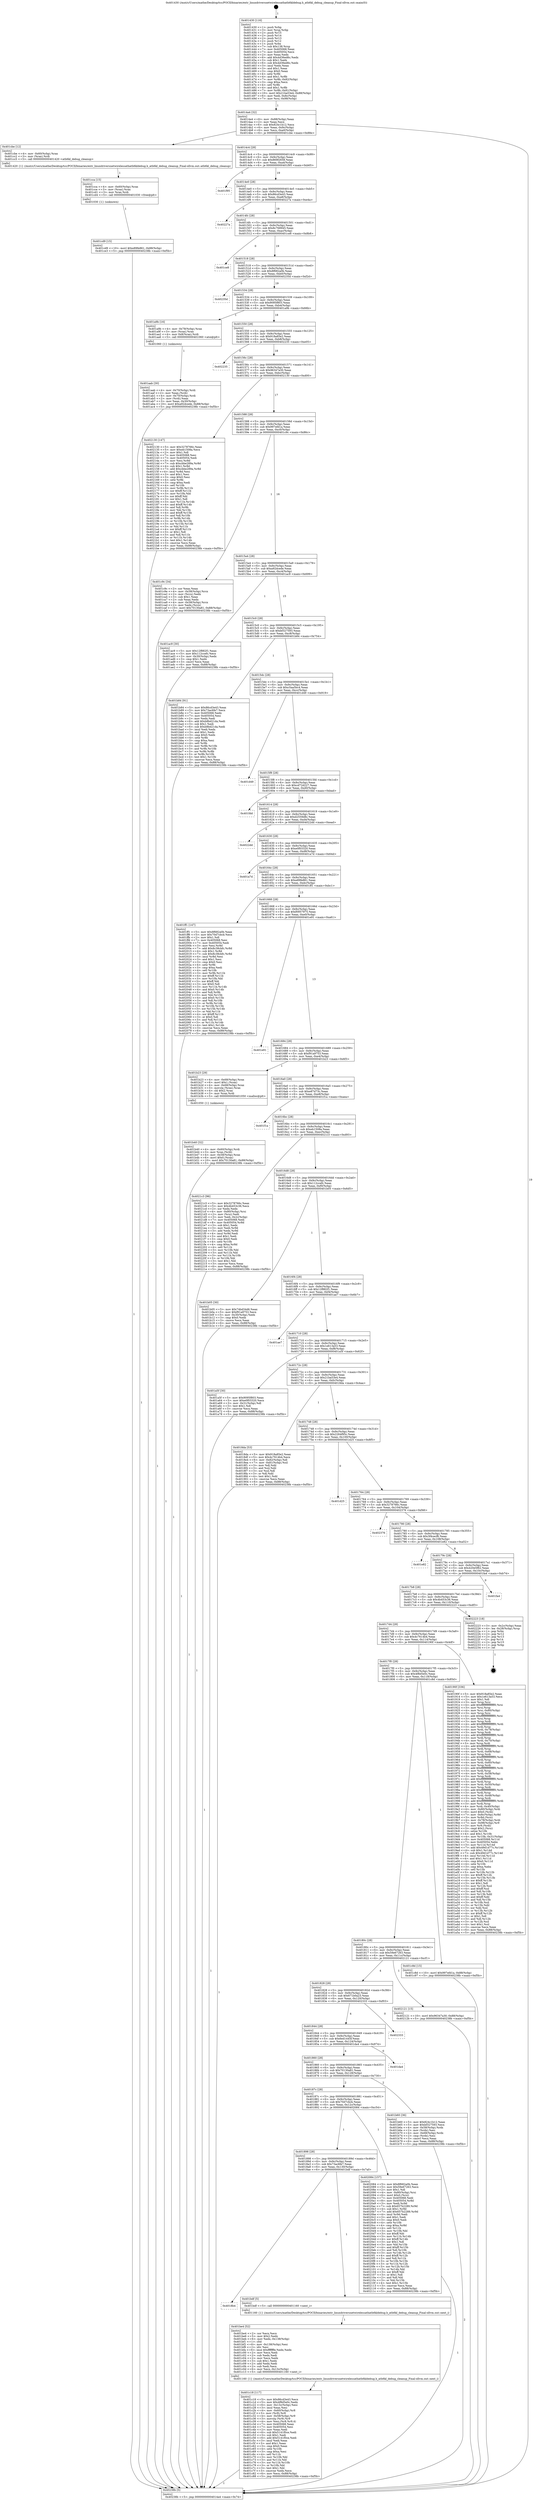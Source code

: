 digraph "0x401430" {
  label = "0x401430 (/mnt/c/Users/mathe/Desktop/tcc/POCII/binaries/extr_linuxdriversnetwirelessathath6kldebug.h_ath6kl_debug_cleanup_Final-ollvm.out::main(0))"
  labelloc = "t"
  node[shape=record]

  Entry [label="",width=0.3,height=0.3,shape=circle,fillcolor=black,style=filled]
  "0x4014a4" [label="{
     0x4014a4 [32]\l
     | [instrs]\l
     &nbsp;&nbsp;0x4014a4 \<+6\>: mov -0x88(%rbp),%eax\l
     &nbsp;&nbsp;0x4014aa \<+2\>: mov %eax,%ecx\l
     &nbsp;&nbsp;0x4014ac \<+6\>: sub $0x824c1b12,%ecx\l
     &nbsp;&nbsp;0x4014b2 \<+6\>: mov %eax,-0x9c(%rbp)\l
     &nbsp;&nbsp;0x4014b8 \<+6\>: mov %ecx,-0xa0(%rbp)\l
     &nbsp;&nbsp;0x4014be \<+6\>: je 0000000000401cbe \<main+0x88e\>\l
  }"]
  "0x401cbe" [label="{
     0x401cbe [12]\l
     | [instrs]\l
     &nbsp;&nbsp;0x401cbe \<+4\>: mov -0x60(%rbp),%rax\l
     &nbsp;&nbsp;0x401cc2 \<+3\>: mov (%rax),%rdi\l
     &nbsp;&nbsp;0x401cc5 \<+5\>: call 0000000000401420 \<ath6kl_debug_cleanup\>\l
     | [calls]\l
     &nbsp;&nbsp;0x401420 \{1\} (/mnt/c/Users/mathe/Desktop/tcc/POCII/binaries/extr_linuxdriversnetwirelessathath6kldebug.h_ath6kl_debug_cleanup_Final-ollvm.out::ath6kl_debug_cleanup)\l
  }"]
  "0x4014c4" [label="{
     0x4014c4 [28]\l
     | [instrs]\l
     &nbsp;&nbsp;0x4014c4 \<+5\>: jmp 00000000004014c9 \<main+0x99\>\l
     &nbsp;&nbsp;0x4014c9 \<+6\>: mov -0x9c(%rbp),%eax\l
     &nbsp;&nbsp;0x4014cf \<+5\>: sub $0x869f2658,%eax\l
     &nbsp;&nbsp;0x4014d4 \<+6\>: mov %eax,-0xa4(%rbp)\l
     &nbsp;&nbsp;0x4014da \<+6\>: je 0000000000401f95 \<main+0xb65\>\l
  }"]
  Exit [label="",width=0.3,height=0.3,shape=circle,fillcolor=black,style=filled,peripheries=2]
  "0x401f95" [label="{
     0x401f95\l
  }", style=dashed]
  "0x4014e0" [label="{
     0x4014e0 [28]\l
     | [instrs]\l
     &nbsp;&nbsp;0x4014e0 \<+5\>: jmp 00000000004014e5 \<main+0xb5\>\l
     &nbsp;&nbsp;0x4014e5 \<+6\>: mov -0x9c(%rbp),%eax\l
     &nbsp;&nbsp;0x4014eb \<+5\>: sub $0x86cd3e43,%eax\l
     &nbsp;&nbsp;0x4014f0 \<+6\>: mov %eax,-0xa8(%rbp)\l
     &nbsp;&nbsp;0x4014f6 \<+6\>: je 000000000040227a \<main+0xe4a\>\l
  }"]
  "0x401cd9" [label="{
     0x401cd9 [15]\l
     | [instrs]\l
     &nbsp;&nbsp;0x401cd9 \<+10\>: movl $0xe89fe861,-0x88(%rbp)\l
     &nbsp;&nbsp;0x401ce3 \<+5\>: jmp 000000000040238b \<main+0xf5b\>\l
  }"]
  "0x40227a" [label="{
     0x40227a\l
  }", style=dashed]
  "0x4014fc" [label="{
     0x4014fc [28]\l
     | [instrs]\l
     &nbsp;&nbsp;0x4014fc \<+5\>: jmp 0000000000401501 \<main+0xd1\>\l
     &nbsp;&nbsp;0x401501 \<+6\>: mov -0x9c(%rbp),%eax\l
     &nbsp;&nbsp;0x401507 \<+5\>: sub $0x8c768945,%eax\l
     &nbsp;&nbsp;0x40150c \<+6\>: mov %eax,-0xac(%rbp)\l
     &nbsp;&nbsp;0x401512 \<+6\>: je 0000000000401ce8 \<main+0x8b8\>\l
  }"]
  "0x401cca" [label="{
     0x401cca [15]\l
     | [instrs]\l
     &nbsp;&nbsp;0x401cca \<+4\>: mov -0x60(%rbp),%rax\l
     &nbsp;&nbsp;0x401cce \<+3\>: mov (%rax),%rax\l
     &nbsp;&nbsp;0x401cd1 \<+3\>: mov %rax,%rdi\l
     &nbsp;&nbsp;0x401cd4 \<+5\>: call 0000000000401030 \<free@plt\>\l
     | [calls]\l
     &nbsp;&nbsp;0x401030 \{1\} (unknown)\l
  }"]
  "0x401ce8" [label="{
     0x401ce8\l
  }", style=dashed]
  "0x401518" [label="{
     0x401518 [28]\l
     | [instrs]\l
     &nbsp;&nbsp;0x401518 \<+5\>: jmp 000000000040151d \<main+0xed\>\l
     &nbsp;&nbsp;0x40151d \<+6\>: mov -0x9c(%rbp),%eax\l
     &nbsp;&nbsp;0x401523 \<+5\>: sub $0x8f682a0b,%eax\l
     &nbsp;&nbsp;0x401528 \<+6\>: mov %eax,-0xb0(%rbp)\l
     &nbsp;&nbsp;0x40152e \<+6\>: je 000000000040235d \<main+0xf2d\>\l
  }"]
  "0x401c18" [label="{
     0x401c18 [117]\l
     | [instrs]\l
     &nbsp;&nbsp;0x401c18 \<+5\>: mov $0x86cd3e43,%ecx\l
     &nbsp;&nbsp;0x401c1d \<+5\>: mov $0x4f8d5e0c,%edx\l
     &nbsp;&nbsp;0x401c22 \<+6\>: mov -0x13c(%rbp),%esi\l
     &nbsp;&nbsp;0x401c28 \<+3\>: imul %eax,%esi\l
     &nbsp;&nbsp;0x401c2b \<+4\>: mov -0x60(%rbp),%r8\l
     &nbsp;&nbsp;0x401c2f \<+3\>: mov (%r8),%r8\l
     &nbsp;&nbsp;0x401c32 \<+4\>: mov -0x58(%rbp),%r9\l
     &nbsp;&nbsp;0x401c36 \<+3\>: movslq (%r9),%r9\l
     &nbsp;&nbsp;0x401c39 \<+4\>: mov %esi,(%r8,%r9,4)\l
     &nbsp;&nbsp;0x401c3d \<+7\>: mov 0x405068,%eax\l
     &nbsp;&nbsp;0x401c44 \<+7\>: mov 0x405054,%esi\l
     &nbsp;&nbsp;0x401c4b \<+2\>: mov %eax,%edi\l
     &nbsp;&nbsp;0x401c4d \<+6\>: sub $0x5141f0ce,%edi\l
     &nbsp;&nbsp;0x401c53 \<+3\>: sub $0x1,%edi\l
     &nbsp;&nbsp;0x401c56 \<+6\>: add $0x5141f0ce,%edi\l
     &nbsp;&nbsp;0x401c5c \<+3\>: imul %edi,%eax\l
     &nbsp;&nbsp;0x401c5f \<+3\>: and $0x1,%eax\l
     &nbsp;&nbsp;0x401c62 \<+3\>: cmp $0x0,%eax\l
     &nbsp;&nbsp;0x401c65 \<+4\>: sete %r10b\l
     &nbsp;&nbsp;0x401c69 \<+3\>: cmp $0xa,%esi\l
     &nbsp;&nbsp;0x401c6c \<+4\>: setl %r11b\l
     &nbsp;&nbsp;0x401c70 \<+3\>: mov %r10b,%bl\l
     &nbsp;&nbsp;0x401c73 \<+3\>: and %r11b,%bl\l
     &nbsp;&nbsp;0x401c76 \<+3\>: xor %r11b,%r10b\l
     &nbsp;&nbsp;0x401c79 \<+3\>: or %r10b,%bl\l
     &nbsp;&nbsp;0x401c7c \<+3\>: test $0x1,%bl\l
     &nbsp;&nbsp;0x401c7f \<+3\>: cmovne %edx,%ecx\l
     &nbsp;&nbsp;0x401c82 \<+6\>: mov %ecx,-0x88(%rbp)\l
     &nbsp;&nbsp;0x401c88 \<+5\>: jmp 000000000040238b \<main+0xf5b\>\l
  }"]
  "0x40235d" [label="{
     0x40235d\l
  }", style=dashed]
  "0x401534" [label="{
     0x401534 [28]\l
     | [instrs]\l
     &nbsp;&nbsp;0x401534 \<+5\>: jmp 0000000000401539 \<main+0x109\>\l
     &nbsp;&nbsp;0x401539 \<+6\>: mov -0x9c(%rbp),%eax\l
     &nbsp;&nbsp;0x40153f \<+5\>: sub $0x9095f803,%eax\l
     &nbsp;&nbsp;0x401544 \<+6\>: mov %eax,-0xb4(%rbp)\l
     &nbsp;&nbsp;0x40154a \<+6\>: je 0000000000401a9b \<main+0x66b\>\l
  }"]
  "0x401be4" [label="{
     0x401be4 [52]\l
     | [instrs]\l
     &nbsp;&nbsp;0x401be4 \<+2\>: xor %ecx,%ecx\l
     &nbsp;&nbsp;0x401be6 \<+5\>: mov $0x2,%edx\l
     &nbsp;&nbsp;0x401beb \<+6\>: mov %edx,-0x138(%rbp)\l
     &nbsp;&nbsp;0x401bf1 \<+1\>: cltd\l
     &nbsp;&nbsp;0x401bf2 \<+6\>: mov -0x138(%rbp),%esi\l
     &nbsp;&nbsp;0x401bf8 \<+2\>: idiv %esi\l
     &nbsp;&nbsp;0x401bfa \<+6\>: imul $0xfffffffe,%edx,%edx\l
     &nbsp;&nbsp;0x401c00 \<+2\>: mov %ecx,%edi\l
     &nbsp;&nbsp;0x401c02 \<+2\>: sub %edx,%edi\l
     &nbsp;&nbsp;0x401c04 \<+2\>: mov %ecx,%edx\l
     &nbsp;&nbsp;0x401c06 \<+3\>: sub $0x1,%edx\l
     &nbsp;&nbsp;0x401c09 \<+2\>: add %edx,%edi\l
     &nbsp;&nbsp;0x401c0b \<+2\>: sub %edi,%ecx\l
     &nbsp;&nbsp;0x401c0d \<+6\>: mov %ecx,-0x13c(%rbp)\l
     &nbsp;&nbsp;0x401c13 \<+5\>: call 0000000000401160 \<next_i\>\l
     | [calls]\l
     &nbsp;&nbsp;0x401160 \{1\} (/mnt/c/Users/mathe/Desktop/tcc/POCII/binaries/extr_linuxdriversnetwirelessathath6kldebug.h_ath6kl_debug_cleanup_Final-ollvm.out::next_i)\l
  }"]
  "0x401a9b" [label="{
     0x401a9b [16]\l
     | [instrs]\l
     &nbsp;&nbsp;0x401a9b \<+4\>: mov -0x78(%rbp),%rax\l
     &nbsp;&nbsp;0x401a9f \<+3\>: mov (%rax),%rax\l
     &nbsp;&nbsp;0x401aa2 \<+4\>: mov 0x8(%rax),%rdi\l
     &nbsp;&nbsp;0x401aa6 \<+5\>: call 0000000000401060 \<atoi@plt\>\l
     | [calls]\l
     &nbsp;&nbsp;0x401060 \{1\} (unknown)\l
  }"]
  "0x401550" [label="{
     0x401550 [28]\l
     | [instrs]\l
     &nbsp;&nbsp;0x401550 \<+5\>: jmp 0000000000401555 \<main+0x125\>\l
     &nbsp;&nbsp;0x401555 \<+6\>: mov -0x9c(%rbp),%eax\l
     &nbsp;&nbsp;0x40155b \<+5\>: sub $0x918a85e2,%eax\l
     &nbsp;&nbsp;0x401560 \<+6\>: mov %eax,-0xb8(%rbp)\l
     &nbsp;&nbsp;0x401566 \<+6\>: je 0000000000402235 \<main+0xe05\>\l
  }"]
  "0x4018b4" [label="{
     0x4018b4\l
  }", style=dashed]
  "0x402235" [label="{
     0x402235\l
  }", style=dashed]
  "0x40156c" [label="{
     0x40156c [28]\l
     | [instrs]\l
     &nbsp;&nbsp;0x40156c \<+5\>: jmp 0000000000401571 \<main+0x141\>\l
     &nbsp;&nbsp;0x401571 \<+6\>: mov -0x9c(%rbp),%eax\l
     &nbsp;&nbsp;0x401577 \<+5\>: sub $0x96347a30,%eax\l
     &nbsp;&nbsp;0x40157c \<+6\>: mov %eax,-0xbc(%rbp)\l
     &nbsp;&nbsp;0x401582 \<+6\>: je 0000000000402130 \<main+0xd00\>\l
  }"]
  "0x401bdf" [label="{
     0x401bdf [5]\l
     | [instrs]\l
     &nbsp;&nbsp;0x401bdf \<+5\>: call 0000000000401160 \<next_i\>\l
     | [calls]\l
     &nbsp;&nbsp;0x401160 \{1\} (/mnt/c/Users/mathe/Desktop/tcc/POCII/binaries/extr_linuxdriversnetwirelessathath6kldebug.h_ath6kl_debug_cleanup_Final-ollvm.out::next_i)\l
  }"]
  "0x402130" [label="{
     0x402130 [147]\l
     | [instrs]\l
     &nbsp;&nbsp;0x402130 \<+5\>: mov $0x3278766c,%eax\l
     &nbsp;&nbsp;0x402135 \<+5\>: mov $0xeb1508a,%ecx\l
     &nbsp;&nbsp;0x40213a \<+2\>: mov $0x1,%dl\l
     &nbsp;&nbsp;0x40213c \<+7\>: mov 0x405068,%esi\l
     &nbsp;&nbsp;0x402143 \<+7\>: mov 0x405054,%edi\l
     &nbsp;&nbsp;0x40214a \<+3\>: mov %esi,%r8d\l
     &nbsp;&nbsp;0x40214d \<+7\>: sub $0xcbbe289a,%r8d\l
     &nbsp;&nbsp;0x402154 \<+4\>: sub $0x1,%r8d\l
     &nbsp;&nbsp;0x402158 \<+7\>: add $0xcbbe289a,%r8d\l
     &nbsp;&nbsp;0x40215f \<+4\>: imul %r8d,%esi\l
     &nbsp;&nbsp;0x402163 \<+3\>: and $0x1,%esi\l
     &nbsp;&nbsp;0x402166 \<+3\>: cmp $0x0,%esi\l
     &nbsp;&nbsp;0x402169 \<+4\>: sete %r9b\l
     &nbsp;&nbsp;0x40216d \<+3\>: cmp $0xa,%edi\l
     &nbsp;&nbsp;0x402170 \<+4\>: setl %r10b\l
     &nbsp;&nbsp;0x402174 \<+3\>: mov %r9b,%r11b\l
     &nbsp;&nbsp;0x402177 \<+4\>: xor $0xff,%r11b\l
     &nbsp;&nbsp;0x40217b \<+3\>: mov %r10b,%bl\l
     &nbsp;&nbsp;0x40217e \<+3\>: xor $0xff,%bl\l
     &nbsp;&nbsp;0x402181 \<+3\>: xor $0x1,%dl\l
     &nbsp;&nbsp;0x402184 \<+3\>: mov %r11b,%r14b\l
     &nbsp;&nbsp;0x402187 \<+4\>: and $0xff,%r14b\l
     &nbsp;&nbsp;0x40218b \<+3\>: and %dl,%r9b\l
     &nbsp;&nbsp;0x40218e \<+3\>: mov %bl,%r15b\l
     &nbsp;&nbsp;0x402191 \<+4\>: and $0xff,%r15b\l
     &nbsp;&nbsp;0x402195 \<+3\>: and %dl,%r10b\l
     &nbsp;&nbsp;0x402198 \<+3\>: or %r9b,%r14b\l
     &nbsp;&nbsp;0x40219b \<+3\>: or %r10b,%r15b\l
     &nbsp;&nbsp;0x40219e \<+3\>: xor %r15b,%r14b\l
     &nbsp;&nbsp;0x4021a1 \<+3\>: or %bl,%r11b\l
     &nbsp;&nbsp;0x4021a4 \<+4\>: xor $0xff,%r11b\l
     &nbsp;&nbsp;0x4021a8 \<+3\>: or $0x1,%dl\l
     &nbsp;&nbsp;0x4021ab \<+3\>: and %dl,%r11b\l
     &nbsp;&nbsp;0x4021ae \<+3\>: or %r11b,%r14b\l
     &nbsp;&nbsp;0x4021b1 \<+4\>: test $0x1,%r14b\l
     &nbsp;&nbsp;0x4021b5 \<+3\>: cmovne %ecx,%eax\l
     &nbsp;&nbsp;0x4021b8 \<+6\>: mov %eax,-0x88(%rbp)\l
     &nbsp;&nbsp;0x4021be \<+5\>: jmp 000000000040238b \<main+0xf5b\>\l
  }"]
  "0x401588" [label="{
     0x401588 [28]\l
     | [instrs]\l
     &nbsp;&nbsp;0x401588 \<+5\>: jmp 000000000040158d \<main+0x15d\>\l
     &nbsp;&nbsp;0x40158d \<+6\>: mov -0x9c(%rbp),%eax\l
     &nbsp;&nbsp;0x401593 \<+5\>: sub $0x997efd1a,%eax\l
     &nbsp;&nbsp;0x401598 \<+6\>: mov %eax,-0xc0(%rbp)\l
     &nbsp;&nbsp;0x40159e \<+6\>: je 0000000000401c9c \<main+0x86c\>\l
  }"]
  "0x401898" [label="{
     0x401898 [28]\l
     | [instrs]\l
     &nbsp;&nbsp;0x401898 \<+5\>: jmp 000000000040189d \<main+0x46d\>\l
     &nbsp;&nbsp;0x40189d \<+6\>: mov -0x9c(%rbp),%eax\l
     &nbsp;&nbsp;0x4018a3 \<+5\>: sub $0x73ac6fe7,%eax\l
     &nbsp;&nbsp;0x4018a8 \<+6\>: mov %eax,-0x130(%rbp)\l
     &nbsp;&nbsp;0x4018ae \<+6\>: je 0000000000401bdf \<main+0x7af\>\l
  }"]
  "0x401c9c" [label="{
     0x401c9c [34]\l
     | [instrs]\l
     &nbsp;&nbsp;0x401c9c \<+2\>: xor %eax,%eax\l
     &nbsp;&nbsp;0x401c9e \<+4\>: mov -0x58(%rbp),%rcx\l
     &nbsp;&nbsp;0x401ca2 \<+2\>: mov (%rcx),%edx\l
     &nbsp;&nbsp;0x401ca4 \<+3\>: sub $0x1,%eax\l
     &nbsp;&nbsp;0x401ca7 \<+2\>: sub %eax,%edx\l
     &nbsp;&nbsp;0x401ca9 \<+4\>: mov -0x58(%rbp),%rcx\l
     &nbsp;&nbsp;0x401cad \<+2\>: mov %edx,(%rcx)\l
     &nbsp;&nbsp;0x401caf \<+10\>: movl $0x70130a81,-0x88(%rbp)\l
     &nbsp;&nbsp;0x401cb9 \<+5\>: jmp 000000000040238b \<main+0xf5b\>\l
  }"]
  "0x4015a4" [label="{
     0x4015a4 [28]\l
     | [instrs]\l
     &nbsp;&nbsp;0x4015a4 \<+5\>: jmp 00000000004015a9 \<main+0x179\>\l
     &nbsp;&nbsp;0x4015a9 \<+6\>: mov -0x9c(%rbp),%eax\l
     &nbsp;&nbsp;0x4015af \<+5\>: sub $0xa92dcede,%eax\l
     &nbsp;&nbsp;0x4015b4 \<+6\>: mov %eax,-0xc4(%rbp)\l
     &nbsp;&nbsp;0x4015ba \<+6\>: je 0000000000401ac9 \<main+0x699\>\l
  }"]
  "0x402084" [label="{
     0x402084 [157]\l
     | [instrs]\l
     &nbsp;&nbsp;0x402084 \<+5\>: mov $0x8f682a0b,%eax\l
     &nbsp;&nbsp;0x402089 \<+5\>: mov $0x59e67263,%ecx\l
     &nbsp;&nbsp;0x40208e \<+2\>: mov $0x1,%dl\l
     &nbsp;&nbsp;0x402090 \<+4\>: mov -0x80(%rbp),%rsi\l
     &nbsp;&nbsp;0x402094 \<+6\>: movl $0x0,(%rsi)\l
     &nbsp;&nbsp;0x40209a \<+7\>: mov 0x405068,%edi\l
     &nbsp;&nbsp;0x4020a1 \<+8\>: mov 0x405054,%r8d\l
     &nbsp;&nbsp;0x4020a9 \<+3\>: mov %edi,%r9d\l
     &nbsp;&nbsp;0x4020ac \<+7\>: sub $0x657b2289,%r9d\l
     &nbsp;&nbsp;0x4020b3 \<+4\>: sub $0x1,%r9d\l
     &nbsp;&nbsp;0x4020b7 \<+7\>: add $0x657b2289,%r9d\l
     &nbsp;&nbsp;0x4020be \<+4\>: imul %r9d,%edi\l
     &nbsp;&nbsp;0x4020c2 \<+3\>: and $0x1,%edi\l
     &nbsp;&nbsp;0x4020c5 \<+3\>: cmp $0x0,%edi\l
     &nbsp;&nbsp;0x4020c8 \<+4\>: sete %r10b\l
     &nbsp;&nbsp;0x4020cc \<+4\>: cmp $0xa,%r8d\l
     &nbsp;&nbsp;0x4020d0 \<+4\>: setl %r11b\l
     &nbsp;&nbsp;0x4020d4 \<+3\>: mov %r10b,%bl\l
     &nbsp;&nbsp;0x4020d7 \<+3\>: xor $0xff,%bl\l
     &nbsp;&nbsp;0x4020da \<+3\>: mov %r11b,%r14b\l
     &nbsp;&nbsp;0x4020dd \<+4\>: xor $0xff,%r14b\l
     &nbsp;&nbsp;0x4020e1 \<+3\>: xor $0x1,%dl\l
     &nbsp;&nbsp;0x4020e4 \<+3\>: mov %bl,%r15b\l
     &nbsp;&nbsp;0x4020e7 \<+4\>: and $0xff,%r15b\l
     &nbsp;&nbsp;0x4020eb \<+3\>: and %dl,%r10b\l
     &nbsp;&nbsp;0x4020ee \<+3\>: mov %r14b,%r12b\l
     &nbsp;&nbsp;0x4020f1 \<+4\>: and $0xff,%r12b\l
     &nbsp;&nbsp;0x4020f5 \<+3\>: and %dl,%r11b\l
     &nbsp;&nbsp;0x4020f8 \<+3\>: or %r10b,%r15b\l
     &nbsp;&nbsp;0x4020fb \<+3\>: or %r11b,%r12b\l
     &nbsp;&nbsp;0x4020fe \<+3\>: xor %r12b,%r15b\l
     &nbsp;&nbsp;0x402101 \<+3\>: or %r14b,%bl\l
     &nbsp;&nbsp;0x402104 \<+3\>: xor $0xff,%bl\l
     &nbsp;&nbsp;0x402107 \<+3\>: or $0x1,%dl\l
     &nbsp;&nbsp;0x40210a \<+2\>: and %dl,%bl\l
     &nbsp;&nbsp;0x40210c \<+3\>: or %bl,%r15b\l
     &nbsp;&nbsp;0x40210f \<+4\>: test $0x1,%r15b\l
     &nbsp;&nbsp;0x402113 \<+3\>: cmovne %ecx,%eax\l
     &nbsp;&nbsp;0x402116 \<+6\>: mov %eax,-0x88(%rbp)\l
     &nbsp;&nbsp;0x40211c \<+5\>: jmp 000000000040238b \<main+0xf5b\>\l
  }"]
  "0x401ac9" [label="{
     0x401ac9 [30]\l
     | [instrs]\l
     &nbsp;&nbsp;0x401ac9 \<+5\>: mov $0x12f882f1,%eax\l
     &nbsp;&nbsp;0x401ace \<+5\>: mov $0x112ccefc,%ecx\l
     &nbsp;&nbsp;0x401ad3 \<+3\>: mov -0x30(%rbp),%edx\l
     &nbsp;&nbsp;0x401ad6 \<+3\>: cmp $0x1,%edx\l
     &nbsp;&nbsp;0x401ad9 \<+3\>: cmovl %ecx,%eax\l
     &nbsp;&nbsp;0x401adc \<+6\>: mov %eax,-0x88(%rbp)\l
     &nbsp;&nbsp;0x401ae2 \<+5\>: jmp 000000000040238b \<main+0xf5b\>\l
  }"]
  "0x4015c0" [label="{
     0x4015c0 [28]\l
     | [instrs]\l
     &nbsp;&nbsp;0x4015c0 \<+5\>: jmp 00000000004015c5 \<main+0x195\>\l
     &nbsp;&nbsp;0x4015c5 \<+6\>: mov -0x9c(%rbp),%eax\l
     &nbsp;&nbsp;0x4015cb \<+5\>: sub $0xbf327593,%eax\l
     &nbsp;&nbsp;0x4015d0 \<+6\>: mov %eax,-0xc8(%rbp)\l
     &nbsp;&nbsp;0x4015d6 \<+6\>: je 0000000000401b84 \<main+0x754\>\l
  }"]
  "0x40187c" [label="{
     0x40187c [28]\l
     | [instrs]\l
     &nbsp;&nbsp;0x40187c \<+5\>: jmp 0000000000401881 \<main+0x451\>\l
     &nbsp;&nbsp;0x401881 \<+6\>: mov -0x9c(%rbp),%eax\l
     &nbsp;&nbsp;0x401887 \<+5\>: sub $0x70d7cbcb,%eax\l
     &nbsp;&nbsp;0x40188c \<+6\>: mov %eax,-0x12c(%rbp)\l
     &nbsp;&nbsp;0x401892 \<+6\>: je 0000000000402084 \<main+0xc54\>\l
  }"]
  "0x401b84" [label="{
     0x401b84 [91]\l
     | [instrs]\l
     &nbsp;&nbsp;0x401b84 \<+5\>: mov $0x86cd3e43,%eax\l
     &nbsp;&nbsp;0x401b89 \<+5\>: mov $0x73ac6fe7,%ecx\l
     &nbsp;&nbsp;0x401b8e \<+7\>: mov 0x405068,%edx\l
     &nbsp;&nbsp;0x401b95 \<+7\>: mov 0x405054,%esi\l
     &nbsp;&nbsp;0x401b9c \<+2\>: mov %edx,%edi\l
     &nbsp;&nbsp;0x401b9e \<+6\>: add $0xb8bd21da,%edi\l
     &nbsp;&nbsp;0x401ba4 \<+3\>: sub $0x1,%edi\l
     &nbsp;&nbsp;0x401ba7 \<+6\>: sub $0xb8bd21da,%edi\l
     &nbsp;&nbsp;0x401bad \<+3\>: imul %edi,%edx\l
     &nbsp;&nbsp;0x401bb0 \<+3\>: and $0x1,%edx\l
     &nbsp;&nbsp;0x401bb3 \<+3\>: cmp $0x0,%edx\l
     &nbsp;&nbsp;0x401bb6 \<+4\>: sete %r8b\l
     &nbsp;&nbsp;0x401bba \<+3\>: cmp $0xa,%esi\l
     &nbsp;&nbsp;0x401bbd \<+4\>: setl %r9b\l
     &nbsp;&nbsp;0x401bc1 \<+3\>: mov %r8b,%r10b\l
     &nbsp;&nbsp;0x401bc4 \<+3\>: and %r9b,%r10b\l
     &nbsp;&nbsp;0x401bc7 \<+3\>: xor %r9b,%r8b\l
     &nbsp;&nbsp;0x401bca \<+3\>: or %r8b,%r10b\l
     &nbsp;&nbsp;0x401bcd \<+4\>: test $0x1,%r10b\l
     &nbsp;&nbsp;0x401bd1 \<+3\>: cmovne %ecx,%eax\l
     &nbsp;&nbsp;0x401bd4 \<+6\>: mov %eax,-0x88(%rbp)\l
     &nbsp;&nbsp;0x401bda \<+5\>: jmp 000000000040238b \<main+0xf5b\>\l
  }"]
  "0x4015dc" [label="{
     0x4015dc [28]\l
     | [instrs]\l
     &nbsp;&nbsp;0x4015dc \<+5\>: jmp 00000000004015e1 \<main+0x1b1\>\l
     &nbsp;&nbsp;0x4015e1 \<+6\>: mov -0x9c(%rbp),%eax\l
     &nbsp;&nbsp;0x4015e7 \<+5\>: sub $0xc5aa5bc4,%eax\l
     &nbsp;&nbsp;0x4015ec \<+6\>: mov %eax,-0xcc(%rbp)\l
     &nbsp;&nbsp;0x4015f2 \<+6\>: je 0000000000401d49 \<main+0x919\>\l
  }"]
  "0x401b60" [label="{
     0x401b60 [36]\l
     | [instrs]\l
     &nbsp;&nbsp;0x401b60 \<+5\>: mov $0x824c1b12,%eax\l
     &nbsp;&nbsp;0x401b65 \<+5\>: mov $0xbf327593,%ecx\l
     &nbsp;&nbsp;0x401b6a \<+4\>: mov -0x58(%rbp),%rdx\l
     &nbsp;&nbsp;0x401b6e \<+2\>: mov (%rdx),%esi\l
     &nbsp;&nbsp;0x401b70 \<+4\>: mov -0x68(%rbp),%rdx\l
     &nbsp;&nbsp;0x401b74 \<+2\>: cmp (%rdx),%esi\l
     &nbsp;&nbsp;0x401b76 \<+3\>: cmovl %ecx,%eax\l
     &nbsp;&nbsp;0x401b79 \<+6\>: mov %eax,-0x88(%rbp)\l
     &nbsp;&nbsp;0x401b7f \<+5\>: jmp 000000000040238b \<main+0xf5b\>\l
  }"]
  "0x401d49" [label="{
     0x401d49\l
  }", style=dashed]
  "0x4015f8" [label="{
     0x4015f8 [28]\l
     | [instrs]\l
     &nbsp;&nbsp;0x4015f8 \<+5\>: jmp 00000000004015fd \<main+0x1cd\>\l
     &nbsp;&nbsp;0x4015fd \<+6\>: mov -0x9c(%rbp),%eax\l
     &nbsp;&nbsp;0x401603 \<+5\>: sub $0xcd72d227,%eax\l
     &nbsp;&nbsp;0x401608 \<+6\>: mov %eax,-0xd0(%rbp)\l
     &nbsp;&nbsp;0x40160e \<+6\>: je 0000000000401fdd \<main+0xbad\>\l
  }"]
  "0x401860" [label="{
     0x401860 [28]\l
     | [instrs]\l
     &nbsp;&nbsp;0x401860 \<+5\>: jmp 0000000000401865 \<main+0x435\>\l
     &nbsp;&nbsp;0x401865 \<+6\>: mov -0x9c(%rbp),%eax\l
     &nbsp;&nbsp;0x40186b \<+5\>: sub $0x70130a81,%eax\l
     &nbsp;&nbsp;0x401870 \<+6\>: mov %eax,-0x128(%rbp)\l
     &nbsp;&nbsp;0x401876 \<+6\>: je 0000000000401b60 \<main+0x730\>\l
  }"]
  "0x401fdd" [label="{
     0x401fdd\l
  }", style=dashed]
  "0x401614" [label="{
     0x401614 [28]\l
     | [instrs]\l
     &nbsp;&nbsp;0x401614 \<+5\>: jmp 0000000000401619 \<main+0x1e9\>\l
     &nbsp;&nbsp;0x401619 \<+6\>: mov -0x9c(%rbp),%eax\l
     &nbsp;&nbsp;0x40161f \<+5\>: sub $0xd2559d8c,%eax\l
     &nbsp;&nbsp;0x401624 \<+6\>: mov %eax,-0xd4(%rbp)\l
     &nbsp;&nbsp;0x40162a \<+6\>: je 00000000004022dd \<main+0xead\>\l
  }"]
  "0x401da4" [label="{
     0x401da4\l
  }", style=dashed]
  "0x4022dd" [label="{
     0x4022dd\l
  }", style=dashed]
  "0x401630" [label="{
     0x401630 [28]\l
     | [instrs]\l
     &nbsp;&nbsp;0x401630 \<+5\>: jmp 0000000000401635 \<main+0x205\>\l
     &nbsp;&nbsp;0x401635 \<+6\>: mov -0x9c(%rbp),%eax\l
     &nbsp;&nbsp;0x40163b \<+5\>: sub $0xe0f03320,%eax\l
     &nbsp;&nbsp;0x401640 \<+6\>: mov %eax,-0xd8(%rbp)\l
     &nbsp;&nbsp;0x401646 \<+6\>: je 0000000000401a7d \<main+0x64d\>\l
  }"]
  "0x401844" [label="{
     0x401844 [28]\l
     | [instrs]\l
     &nbsp;&nbsp;0x401844 \<+5\>: jmp 0000000000401849 \<main+0x419\>\l
     &nbsp;&nbsp;0x401849 \<+6\>: mov -0x9c(%rbp),%eax\l
     &nbsp;&nbsp;0x40184f \<+5\>: sub $0x6ed1445f,%eax\l
     &nbsp;&nbsp;0x401854 \<+6\>: mov %eax,-0x124(%rbp)\l
     &nbsp;&nbsp;0x40185a \<+6\>: je 0000000000401da4 \<main+0x974\>\l
  }"]
  "0x401a7d" [label="{
     0x401a7d\l
  }", style=dashed]
  "0x40164c" [label="{
     0x40164c [28]\l
     | [instrs]\l
     &nbsp;&nbsp;0x40164c \<+5\>: jmp 0000000000401651 \<main+0x221\>\l
     &nbsp;&nbsp;0x401651 \<+6\>: mov -0x9c(%rbp),%eax\l
     &nbsp;&nbsp;0x401657 \<+5\>: sub $0xe89fe861,%eax\l
     &nbsp;&nbsp;0x40165c \<+6\>: mov %eax,-0xdc(%rbp)\l
     &nbsp;&nbsp;0x401662 \<+6\>: je 0000000000401ff1 \<main+0xbc1\>\l
  }"]
  "0x402333" [label="{
     0x402333\l
  }", style=dashed]
  "0x401ff1" [label="{
     0x401ff1 [147]\l
     | [instrs]\l
     &nbsp;&nbsp;0x401ff1 \<+5\>: mov $0x8f682a0b,%eax\l
     &nbsp;&nbsp;0x401ff6 \<+5\>: mov $0x70d7cbcb,%ecx\l
     &nbsp;&nbsp;0x401ffb \<+2\>: mov $0x1,%dl\l
     &nbsp;&nbsp;0x401ffd \<+7\>: mov 0x405068,%esi\l
     &nbsp;&nbsp;0x402004 \<+7\>: mov 0x405054,%edi\l
     &nbsp;&nbsp;0x40200b \<+3\>: mov %esi,%r8d\l
     &nbsp;&nbsp;0x40200e \<+7\>: add $0x8c38cbfc,%r8d\l
     &nbsp;&nbsp;0x402015 \<+4\>: sub $0x1,%r8d\l
     &nbsp;&nbsp;0x402019 \<+7\>: sub $0x8c38cbfc,%r8d\l
     &nbsp;&nbsp;0x402020 \<+4\>: imul %r8d,%esi\l
     &nbsp;&nbsp;0x402024 \<+3\>: and $0x1,%esi\l
     &nbsp;&nbsp;0x402027 \<+3\>: cmp $0x0,%esi\l
     &nbsp;&nbsp;0x40202a \<+4\>: sete %r9b\l
     &nbsp;&nbsp;0x40202e \<+3\>: cmp $0xa,%edi\l
     &nbsp;&nbsp;0x402031 \<+4\>: setl %r10b\l
     &nbsp;&nbsp;0x402035 \<+3\>: mov %r9b,%r11b\l
     &nbsp;&nbsp;0x402038 \<+4\>: xor $0xff,%r11b\l
     &nbsp;&nbsp;0x40203c \<+3\>: mov %r10b,%bl\l
     &nbsp;&nbsp;0x40203f \<+3\>: xor $0xff,%bl\l
     &nbsp;&nbsp;0x402042 \<+3\>: xor $0x0,%dl\l
     &nbsp;&nbsp;0x402045 \<+3\>: mov %r11b,%r14b\l
     &nbsp;&nbsp;0x402048 \<+4\>: and $0x0,%r14b\l
     &nbsp;&nbsp;0x40204c \<+3\>: and %dl,%r9b\l
     &nbsp;&nbsp;0x40204f \<+3\>: mov %bl,%r15b\l
     &nbsp;&nbsp;0x402052 \<+4\>: and $0x0,%r15b\l
     &nbsp;&nbsp;0x402056 \<+3\>: and %dl,%r10b\l
     &nbsp;&nbsp;0x402059 \<+3\>: or %r9b,%r14b\l
     &nbsp;&nbsp;0x40205c \<+3\>: or %r10b,%r15b\l
     &nbsp;&nbsp;0x40205f \<+3\>: xor %r15b,%r14b\l
     &nbsp;&nbsp;0x402062 \<+3\>: or %bl,%r11b\l
     &nbsp;&nbsp;0x402065 \<+4\>: xor $0xff,%r11b\l
     &nbsp;&nbsp;0x402069 \<+3\>: or $0x0,%dl\l
     &nbsp;&nbsp;0x40206c \<+3\>: and %dl,%r11b\l
     &nbsp;&nbsp;0x40206f \<+3\>: or %r11b,%r14b\l
     &nbsp;&nbsp;0x402072 \<+4\>: test $0x1,%r14b\l
     &nbsp;&nbsp;0x402076 \<+3\>: cmovne %ecx,%eax\l
     &nbsp;&nbsp;0x402079 \<+6\>: mov %eax,-0x88(%rbp)\l
     &nbsp;&nbsp;0x40207f \<+5\>: jmp 000000000040238b \<main+0xf5b\>\l
  }"]
  "0x401668" [label="{
     0x401668 [28]\l
     | [instrs]\l
     &nbsp;&nbsp;0x401668 \<+5\>: jmp 000000000040166d \<main+0x23d\>\l
     &nbsp;&nbsp;0x40166d \<+6\>: mov -0x9c(%rbp),%eax\l
     &nbsp;&nbsp;0x401673 \<+5\>: sub $0xf0957975,%eax\l
     &nbsp;&nbsp;0x401678 \<+6\>: mov %eax,-0xe0(%rbp)\l
     &nbsp;&nbsp;0x40167e \<+6\>: je 0000000000401e91 \<main+0xa61\>\l
  }"]
  "0x401828" [label="{
     0x401828 [28]\l
     | [instrs]\l
     &nbsp;&nbsp;0x401828 \<+5\>: jmp 000000000040182d \<main+0x3fd\>\l
     &nbsp;&nbsp;0x40182d \<+6\>: mov -0x9c(%rbp),%eax\l
     &nbsp;&nbsp;0x401833 \<+5\>: sub $0x671b0a23,%eax\l
     &nbsp;&nbsp;0x401838 \<+6\>: mov %eax,-0x120(%rbp)\l
     &nbsp;&nbsp;0x40183e \<+6\>: je 0000000000402333 \<main+0xf03\>\l
  }"]
  "0x401e91" [label="{
     0x401e91\l
  }", style=dashed]
  "0x401684" [label="{
     0x401684 [28]\l
     | [instrs]\l
     &nbsp;&nbsp;0x401684 \<+5\>: jmp 0000000000401689 \<main+0x259\>\l
     &nbsp;&nbsp;0x401689 \<+6\>: mov -0x9c(%rbp),%eax\l
     &nbsp;&nbsp;0x40168f \<+5\>: sub $0xf91a9753,%eax\l
     &nbsp;&nbsp;0x401694 \<+6\>: mov %eax,-0xe4(%rbp)\l
     &nbsp;&nbsp;0x40169a \<+6\>: je 0000000000401b23 \<main+0x6f3\>\l
  }"]
  "0x402121" [label="{
     0x402121 [15]\l
     | [instrs]\l
     &nbsp;&nbsp;0x402121 \<+10\>: movl $0x96347a30,-0x88(%rbp)\l
     &nbsp;&nbsp;0x40212b \<+5\>: jmp 000000000040238b \<main+0xf5b\>\l
  }"]
  "0x401b23" [label="{
     0x401b23 [29]\l
     | [instrs]\l
     &nbsp;&nbsp;0x401b23 \<+4\>: mov -0x68(%rbp),%rax\l
     &nbsp;&nbsp;0x401b27 \<+6\>: movl $0x1,(%rax)\l
     &nbsp;&nbsp;0x401b2d \<+4\>: mov -0x68(%rbp),%rax\l
     &nbsp;&nbsp;0x401b31 \<+3\>: movslq (%rax),%rax\l
     &nbsp;&nbsp;0x401b34 \<+4\>: shl $0x2,%rax\l
     &nbsp;&nbsp;0x401b38 \<+3\>: mov %rax,%rdi\l
     &nbsp;&nbsp;0x401b3b \<+5\>: call 0000000000401050 \<malloc@plt\>\l
     | [calls]\l
     &nbsp;&nbsp;0x401050 \{1\} (unknown)\l
  }"]
  "0x4016a0" [label="{
     0x4016a0 [28]\l
     | [instrs]\l
     &nbsp;&nbsp;0x4016a0 \<+5\>: jmp 00000000004016a5 \<main+0x275\>\l
     &nbsp;&nbsp;0x4016a5 \<+6\>: mov -0x9c(%rbp),%eax\l
     &nbsp;&nbsp;0x4016ab \<+5\>: sub $0xe87d73c,%eax\l
     &nbsp;&nbsp;0x4016b0 \<+6\>: mov %eax,-0xe8(%rbp)\l
     &nbsp;&nbsp;0x4016b6 \<+6\>: je 0000000000401f1a \<main+0xaea\>\l
  }"]
  "0x40180c" [label="{
     0x40180c [28]\l
     | [instrs]\l
     &nbsp;&nbsp;0x40180c \<+5\>: jmp 0000000000401811 \<main+0x3e1\>\l
     &nbsp;&nbsp;0x401811 \<+6\>: mov -0x9c(%rbp),%eax\l
     &nbsp;&nbsp;0x401817 \<+5\>: sub $0x59e67263,%eax\l
     &nbsp;&nbsp;0x40181c \<+6\>: mov %eax,-0x11c(%rbp)\l
     &nbsp;&nbsp;0x401822 \<+6\>: je 0000000000402121 \<main+0xcf1\>\l
  }"]
  "0x401f1a" [label="{
     0x401f1a\l
  }", style=dashed]
  "0x4016bc" [label="{
     0x4016bc [28]\l
     | [instrs]\l
     &nbsp;&nbsp;0x4016bc \<+5\>: jmp 00000000004016c1 \<main+0x291\>\l
     &nbsp;&nbsp;0x4016c1 \<+6\>: mov -0x9c(%rbp),%eax\l
     &nbsp;&nbsp;0x4016c7 \<+5\>: sub $0xeb1508a,%eax\l
     &nbsp;&nbsp;0x4016cc \<+6\>: mov %eax,-0xec(%rbp)\l
     &nbsp;&nbsp;0x4016d2 \<+6\>: je 00000000004021c3 \<main+0xd93\>\l
  }"]
  "0x401c8d" [label="{
     0x401c8d [15]\l
     | [instrs]\l
     &nbsp;&nbsp;0x401c8d \<+10\>: movl $0x997efd1a,-0x88(%rbp)\l
     &nbsp;&nbsp;0x401c97 \<+5\>: jmp 000000000040238b \<main+0xf5b\>\l
  }"]
  "0x4021c3" [label="{
     0x4021c3 [96]\l
     | [instrs]\l
     &nbsp;&nbsp;0x4021c3 \<+5\>: mov $0x3278766c,%eax\l
     &nbsp;&nbsp;0x4021c8 \<+5\>: mov $0x4b453c36,%ecx\l
     &nbsp;&nbsp;0x4021cd \<+2\>: xor %edx,%edx\l
     &nbsp;&nbsp;0x4021cf \<+4\>: mov -0x80(%rbp),%rsi\l
     &nbsp;&nbsp;0x4021d3 \<+2\>: mov (%rsi),%edi\l
     &nbsp;&nbsp;0x4021d5 \<+3\>: mov %edi,-0x2c(%rbp)\l
     &nbsp;&nbsp;0x4021d8 \<+7\>: mov 0x405068,%edi\l
     &nbsp;&nbsp;0x4021df \<+8\>: mov 0x405054,%r8d\l
     &nbsp;&nbsp;0x4021e7 \<+3\>: sub $0x1,%edx\l
     &nbsp;&nbsp;0x4021ea \<+3\>: mov %edi,%r9d\l
     &nbsp;&nbsp;0x4021ed \<+3\>: add %edx,%r9d\l
     &nbsp;&nbsp;0x4021f0 \<+4\>: imul %r9d,%edi\l
     &nbsp;&nbsp;0x4021f4 \<+3\>: and $0x1,%edi\l
     &nbsp;&nbsp;0x4021f7 \<+3\>: cmp $0x0,%edi\l
     &nbsp;&nbsp;0x4021fa \<+4\>: sete %r10b\l
     &nbsp;&nbsp;0x4021fe \<+4\>: cmp $0xa,%r8d\l
     &nbsp;&nbsp;0x402202 \<+4\>: setl %r11b\l
     &nbsp;&nbsp;0x402206 \<+3\>: mov %r10b,%bl\l
     &nbsp;&nbsp;0x402209 \<+3\>: and %r11b,%bl\l
     &nbsp;&nbsp;0x40220c \<+3\>: xor %r11b,%r10b\l
     &nbsp;&nbsp;0x40220f \<+3\>: or %r10b,%bl\l
     &nbsp;&nbsp;0x402212 \<+3\>: test $0x1,%bl\l
     &nbsp;&nbsp;0x402215 \<+3\>: cmovne %ecx,%eax\l
     &nbsp;&nbsp;0x402218 \<+6\>: mov %eax,-0x88(%rbp)\l
     &nbsp;&nbsp;0x40221e \<+5\>: jmp 000000000040238b \<main+0xf5b\>\l
  }"]
  "0x4016d8" [label="{
     0x4016d8 [28]\l
     | [instrs]\l
     &nbsp;&nbsp;0x4016d8 \<+5\>: jmp 00000000004016dd \<main+0x2ad\>\l
     &nbsp;&nbsp;0x4016dd \<+6\>: mov -0x9c(%rbp),%eax\l
     &nbsp;&nbsp;0x4016e3 \<+5\>: sub $0x112ccefc,%eax\l
     &nbsp;&nbsp;0x4016e8 \<+6\>: mov %eax,-0xf0(%rbp)\l
     &nbsp;&nbsp;0x4016ee \<+6\>: je 0000000000401b05 \<main+0x6d5\>\l
  }"]
  "0x401b40" [label="{
     0x401b40 [32]\l
     | [instrs]\l
     &nbsp;&nbsp;0x401b40 \<+4\>: mov -0x60(%rbp),%rdi\l
     &nbsp;&nbsp;0x401b44 \<+3\>: mov %rax,(%rdi)\l
     &nbsp;&nbsp;0x401b47 \<+4\>: mov -0x58(%rbp),%rax\l
     &nbsp;&nbsp;0x401b4b \<+6\>: movl $0x0,(%rax)\l
     &nbsp;&nbsp;0x401b51 \<+10\>: movl $0x70130a81,-0x88(%rbp)\l
     &nbsp;&nbsp;0x401b5b \<+5\>: jmp 000000000040238b \<main+0xf5b\>\l
  }"]
  "0x401b05" [label="{
     0x401b05 [30]\l
     | [instrs]\l
     &nbsp;&nbsp;0x401b05 \<+5\>: mov $0x74bd34d6,%eax\l
     &nbsp;&nbsp;0x401b0a \<+5\>: mov $0xf91a9753,%ecx\l
     &nbsp;&nbsp;0x401b0f \<+3\>: mov -0x30(%rbp),%edx\l
     &nbsp;&nbsp;0x401b12 \<+3\>: cmp $0x0,%edx\l
     &nbsp;&nbsp;0x401b15 \<+3\>: cmove %ecx,%eax\l
     &nbsp;&nbsp;0x401b18 \<+6\>: mov %eax,-0x88(%rbp)\l
     &nbsp;&nbsp;0x401b1e \<+5\>: jmp 000000000040238b \<main+0xf5b\>\l
  }"]
  "0x4016f4" [label="{
     0x4016f4 [28]\l
     | [instrs]\l
     &nbsp;&nbsp;0x4016f4 \<+5\>: jmp 00000000004016f9 \<main+0x2c9\>\l
     &nbsp;&nbsp;0x4016f9 \<+6\>: mov -0x9c(%rbp),%eax\l
     &nbsp;&nbsp;0x4016ff \<+5\>: sub $0x12f882f1,%eax\l
     &nbsp;&nbsp;0x401704 \<+6\>: mov %eax,-0xf4(%rbp)\l
     &nbsp;&nbsp;0x40170a \<+6\>: je 0000000000401ae7 \<main+0x6b7\>\l
  }"]
  "0x401aab" [label="{
     0x401aab [30]\l
     | [instrs]\l
     &nbsp;&nbsp;0x401aab \<+4\>: mov -0x70(%rbp),%rdi\l
     &nbsp;&nbsp;0x401aaf \<+2\>: mov %eax,(%rdi)\l
     &nbsp;&nbsp;0x401ab1 \<+4\>: mov -0x70(%rbp),%rdi\l
     &nbsp;&nbsp;0x401ab5 \<+2\>: mov (%rdi),%eax\l
     &nbsp;&nbsp;0x401ab7 \<+3\>: mov %eax,-0x30(%rbp)\l
     &nbsp;&nbsp;0x401aba \<+10\>: movl $0xa92dcede,-0x88(%rbp)\l
     &nbsp;&nbsp;0x401ac4 \<+5\>: jmp 000000000040238b \<main+0xf5b\>\l
  }"]
  "0x401ae7" [label="{
     0x401ae7\l
  }", style=dashed]
  "0x401710" [label="{
     0x401710 [28]\l
     | [instrs]\l
     &nbsp;&nbsp;0x401710 \<+5\>: jmp 0000000000401715 \<main+0x2e5\>\l
     &nbsp;&nbsp;0x401715 \<+6\>: mov -0x9c(%rbp),%eax\l
     &nbsp;&nbsp;0x40171b \<+5\>: sub $0x1e613a53,%eax\l
     &nbsp;&nbsp;0x401720 \<+6\>: mov %eax,-0xf8(%rbp)\l
     &nbsp;&nbsp;0x401726 \<+6\>: je 0000000000401a5f \<main+0x62f\>\l
  }"]
  "0x4017f0" [label="{
     0x4017f0 [28]\l
     | [instrs]\l
     &nbsp;&nbsp;0x4017f0 \<+5\>: jmp 00000000004017f5 \<main+0x3c5\>\l
     &nbsp;&nbsp;0x4017f5 \<+6\>: mov -0x9c(%rbp),%eax\l
     &nbsp;&nbsp;0x4017fb \<+5\>: sub $0x4f8d5e0c,%eax\l
     &nbsp;&nbsp;0x401800 \<+6\>: mov %eax,-0x118(%rbp)\l
     &nbsp;&nbsp;0x401806 \<+6\>: je 0000000000401c8d \<main+0x85d\>\l
  }"]
  "0x401a5f" [label="{
     0x401a5f [30]\l
     | [instrs]\l
     &nbsp;&nbsp;0x401a5f \<+5\>: mov $0x9095f803,%eax\l
     &nbsp;&nbsp;0x401a64 \<+5\>: mov $0xe0f03320,%ecx\l
     &nbsp;&nbsp;0x401a69 \<+3\>: mov -0x31(%rbp),%dl\l
     &nbsp;&nbsp;0x401a6c \<+3\>: test $0x1,%dl\l
     &nbsp;&nbsp;0x401a6f \<+3\>: cmovne %ecx,%eax\l
     &nbsp;&nbsp;0x401a72 \<+6\>: mov %eax,-0x88(%rbp)\l
     &nbsp;&nbsp;0x401a78 \<+5\>: jmp 000000000040238b \<main+0xf5b\>\l
  }"]
  "0x40172c" [label="{
     0x40172c [28]\l
     | [instrs]\l
     &nbsp;&nbsp;0x40172c \<+5\>: jmp 0000000000401731 \<main+0x301\>\l
     &nbsp;&nbsp;0x401731 \<+6\>: mov -0x9c(%rbp),%eax\l
     &nbsp;&nbsp;0x401737 \<+5\>: sub $0x21ba53e4,%eax\l
     &nbsp;&nbsp;0x40173c \<+6\>: mov %eax,-0xfc(%rbp)\l
     &nbsp;&nbsp;0x401742 \<+6\>: je 00000000004018da \<main+0x4aa\>\l
  }"]
  "0x40190f" [label="{
     0x40190f [336]\l
     | [instrs]\l
     &nbsp;&nbsp;0x40190f \<+5\>: mov $0x918a85e2,%eax\l
     &nbsp;&nbsp;0x401914 \<+5\>: mov $0x1e613a53,%ecx\l
     &nbsp;&nbsp;0x401919 \<+2\>: mov $0x1,%dl\l
     &nbsp;&nbsp;0x40191b \<+3\>: mov %rsp,%rsi\l
     &nbsp;&nbsp;0x40191e \<+4\>: add $0xfffffffffffffff0,%rsi\l
     &nbsp;&nbsp;0x401922 \<+3\>: mov %rsi,%rsp\l
     &nbsp;&nbsp;0x401925 \<+4\>: mov %rsi,-0x80(%rbp)\l
     &nbsp;&nbsp;0x401929 \<+3\>: mov %rsp,%rsi\l
     &nbsp;&nbsp;0x40192c \<+4\>: add $0xfffffffffffffff0,%rsi\l
     &nbsp;&nbsp;0x401930 \<+3\>: mov %rsi,%rsp\l
     &nbsp;&nbsp;0x401933 \<+3\>: mov %rsp,%rdi\l
     &nbsp;&nbsp;0x401936 \<+4\>: add $0xfffffffffffffff0,%rdi\l
     &nbsp;&nbsp;0x40193a \<+3\>: mov %rdi,%rsp\l
     &nbsp;&nbsp;0x40193d \<+4\>: mov %rdi,-0x78(%rbp)\l
     &nbsp;&nbsp;0x401941 \<+3\>: mov %rsp,%rdi\l
     &nbsp;&nbsp;0x401944 \<+4\>: add $0xfffffffffffffff0,%rdi\l
     &nbsp;&nbsp;0x401948 \<+3\>: mov %rdi,%rsp\l
     &nbsp;&nbsp;0x40194b \<+4\>: mov %rdi,-0x70(%rbp)\l
     &nbsp;&nbsp;0x40194f \<+3\>: mov %rsp,%rdi\l
     &nbsp;&nbsp;0x401952 \<+4\>: add $0xfffffffffffffff0,%rdi\l
     &nbsp;&nbsp;0x401956 \<+3\>: mov %rdi,%rsp\l
     &nbsp;&nbsp;0x401959 \<+4\>: mov %rdi,-0x68(%rbp)\l
     &nbsp;&nbsp;0x40195d \<+3\>: mov %rsp,%rdi\l
     &nbsp;&nbsp;0x401960 \<+4\>: add $0xfffffffffffffff0,%rdi\l
     &nbsp;&nbsp;0x401964 \<+3\>: mov %rdi,%rsp\l
     &nbsp;&nbsp;0x401967 \<+4\>: mov %rdi,-0x60(%rbp)\l
     &nbsp;&nbsp;0x40196b \<+3\>: mov %rsp,%rdi\l
     &nbsp;&nbsp;0x40196e \<+4\>: add $0xfffffffffffffff0,%rdi\l
     &nbsp;&nbsp;0x401972 \<+3\>: mov %rdi,%rsp\l
     &nbsp;&nbsp;0x401975 \<+4\>: mov %rdi,-0x58(%rbp)\l
     &nbsp;&nbsp;0x401979 \<+3\>: mov %rsp,%rdi\l
     &nbsp;&nbsp;0x40197c \<+4\>: add $0xfffffffffffffff0,%rdi\l
     &nbsp;&nbsp;0x401980 \<+3\>: mov %rdi,%rsp\l
     &nbsp;&nbsp;0x401983 \<+4\>: mov %rdi,-0x50(%rbp)\l
     &nbsp;&nbsp;0x401987 \<+3\>: mov %rsp,%rdi\l
     &nbsp;&nbsp;0x40198a \<+4\>: add $0xfffffffffffffff0,%rdi\l
     &nbsp;&nbsp;0x40198e \<+3\>: mov %rdi,%rsp\l
     &nbsp;&nbsp;0x401991 \<+4\>: mov %rdi,-0x48(%rbp)\l
     &nbsp;&nbsp;0x401995 \<+3\>: mov %rsp,%rdi\l
     &nbsp;&nbsp;0x401998 \<+4\>: add $0xfffffffffffffff0,%rdi\l
     &nbsp;&nbsp;0x40199c \<+3\>: mov %rdi,%rsp\l
     &nbsp;&nbsp;0x40199f \<+4\>: mov %rdi,-0x40(%rbp)\l
     &nbsp;&nbsp;0x4019a3 \<+4\>: mov -0x80(%rbp),%rdi\l
     &nbsp;&nbsp;0x4019a7 \<+6\>: movl $0x0,(%rdi)\l
     &nbsp;&nbsp;0x4019ad \<+7\>: mov -0x8c(%rbp),%r8d\l
     &nbsp;&nbsp;0x4019b4 \<+3\>: mov %r8d,(%rsi)\l
     &nbsp;&nbsp;0x4019b7 \<+4\>: mov -0x78(%rbp),%rdi\l
     &nbsp;&nbsp;0x4019bb \<+7\>: mov -0x98(%rbp),%r9\l
     &nbsp;&nbsp;0x4019c2 \<+3\>: mov %r9,(%rdi)\l
     &nbsp;&nbsp;0x4019c5 \<+3\>: cmpl $0x2,(%rsi)\l
     &nbsp;&nbsp;0x4019c8 \<+4\>: setne %r10b\l
     &nbsp;&nbsp;0x4019cc \<+4\>: and $0x1,%r10b\l
     &nbsp;&nbsp;0x4019d0 \<+4\>: mov %r10b,-0x31(%rbp)\l
     &nbsp;&nbsp;0x4019d4 \<+8\>: mov 0x405068,%r11d\l
     &nbsp;&nbsp;0x4019dc \<+7\>: mov 0x405054,%ebx\l
     &nbsp;&nbsp;0x4019e3 \<+3\>: mov %r11d,%r14d\l
     &nbsp;&nbsp;0x4019e6 \<+7\>: add $0x49d1d77c,%r14d\l
     &nbsp;&nbsp;0x4019ed \<+4\>: sub $0x1,%r14d\l
     &nbsp;&nbsp;0x4019f1 \<+7\>: sub $0x49d1d77c,%r14d\l
     &nbsp;&nbsp;0x4019f8 \<+4\>: imul %r14d,%r11d\l
     &nbsp;&nbsp;0x4019fc \<+4\>: and $0x1,%r11d\l
     &nbsp;&nbsp;0x401a00 \<+4\>: cmp $0x0,%r11d\l
     &nbsp;&nbsp;0x401a04 \<+4\>: sete %r10b\l
     &nbsp;&nbsp;0x401a08 \<+3\>: cmp $0xa,%ebx\l
     &nbsp;&nbsp;0x401a0b \<+4\>: setl %r15b\l
     &nbsp;&nbsp;0x401a0f \<+3\>: mov %r10b,%r12b\l
     &nbsp;&nbsp;0x401a12 \<+4\>: xor $0xff,%r12b\l
     &nbsp;&nbsp;0x401a16 \<+3\>: mov %r15b,%r13b\l
     &nbsp;&nbsp;0x401a19 \<+4\>: xor $0xff,%r13b\l
     &nbsp;&nbsp;0x401a1d \<+3\>: xor $0x1,%dl\l
     &nbsp;&nbsp;0x401a20 \<+3\>: mov %r12b,%sil\l
     &nbsp;&nbsp;0x401a23 \<+4\>: and $0xff,%sil\l
     &nbsp;&nbsp;0x401a27 \<+3\>: and %dl,%r10b\l
     &nbsp;&nbsp;0x401a2a \<+3\>: mov %r13b,%dil\l
     &nbsp;&nbsp;0x401a2d \<+4\>: and $0xff,%dil\l
     &nbsp;&nbsp;0x401a31 \<+3\>: and %dl,%r15b\l
     &nbsp;&nbsp;0x401a34 \<+3\>: or %r10b,%sil\l
     &nbsp;&nbsp;0x401a37 \<+3\>: or %r15b,%dil\l
     &nbsp;&nbsp;0x401a3a \<+3\>: xor %dil,%sil\l
     &nbsp;&nbsp;0x401a3d \<+3\>: or %r13b,%r12b\l
     &nbsp;&nbsp;0x401a40 \<+4\>: xor $0xff,%r12b\l
     &nbsp;&nbsp;0x401a44 \<+3\>: or $0x1,%dl\l
     &nbsp;&nbsp;0x401a47 \<+3\>: and %dl,%r12b\l
     &nbsp;&nbsp;0x401a4a \<+3\>: or %r12b,%sil\l
     &nbsp;&nbsp;0x401a4d \<+4\>: test $0x1,%sil\l
     &nbsp;&nbsp;0x401a51 \<+3\>: cmovne %ecx,%eax\l
     &nbsp;&nbsp;0x401a54 \<+6\>: mov %eax,-0x88(%rbp)\l
     &nbsp;&nbsp;0x401a5a \<+5\>: jmp 000000000040238b \<main+0xf5b\>\l
  }"]
  "0x4018da" [label="{
     0x4018da [53]\l
     | [instrs]\l
     &nbsp;&nbsp;0x4018da \<+5\>: mov $0x918a85e2,%eax\l
     &nbsp;&nbsp;0x4018df \<+5\>: mov $0x4c7614b4,%ecx\l
     &nbsp;&nbsp;0x4018e4 \<+6\>: mov -0x82(%rbp),%dl\l
     &nbsp;&nbsp;0x4018ea \<+7\>: mov -0x81(%rbp),%sil\l
     &nbsp;&nbsp;0x4018f1 \<+3\>: mov %dl,%dil\l
     &nbsp;&nbsp;0x4018f4 \<+3\>: and %sil,%dil\l
     &nbsp;&nbsp;0x4018f7 \<+3\>: xor %sil,%dl\l
     &nbsp;&nbsp;0x4018fa \<+3\>: or %dl,%dil\l
     &nbsp;&nbsp;0x4018fd \<+4\>: test $0x1,%dil\l
     &nbsp;&nbsp;0x401901 \<+3\>: cmovne %ecx,%eax\l
     &nbsp;&nbsp;0x401904 \<+6\>: mov %eax,-0x88(%rbp)\l
     &nbsp;&nbsp;0x40190a \<+5\>: jmp 000000000040238b \<main+0xf5b\>\l
  }"]
  "0x401748" [label="{
     0x401748 [28]\l
     | [instrs]\l
     &nbsp;&nbsp;0x401748 \<+5\>: jmp 000000000040174d \<main+0x31d\>\l
     &nbsp;&nbsp;0x40174d \<+6\>: mov -0x9c(%rbp),%eax\l
     &nbsp;&nbsp;0x401753 \<+5\>: sub $0x2264f95c,%eax\l
     &nbsp;&nbsp;0x401758 \<+6\>: mov %eax,-0x100(%rbp)\l
     &nbsp;&nbsp;0x40175e \<+6\>: je 0000000000401d25 \<main+0x8f5\>\l
  }"]
  "0x40238b" [label="{
     0x40238b [5]\l
     | [instrs]\l
     &nbsp;&nbsp;0x40238b \<+5\>: jmp 00000000004014a4 \<main+0x74\>\l
  }"]
  "0x401430" [label="{
     0x401430 [116]\l
     | [instrs]\l
     &nbsp;&nbsp;0x401430 \<+1\>: push %rbp\l
     &nbsp;&nbsp;0x401431 \<+3\>: mov %rsp,%rbp\l
     &nbsp;&nbsp;0x401434 \<+2\>: push %r15\l
     &nbsp;&nbsp;0x401436 \<+2\>: push %r14\l
     &nbsp;&nbsp;0x401438 \<+2\>: push %r13\l
     &nbsp;&nbsp;0x40143a \<+2\>: push %r12\l
     &nbsp;&nbsp;0x40143c \<+1\>: push %rbx\l
     &nbsp;&nbsp;0x40143d \<+7\>: sub $0x138,%rsp\l
     &nbsp;&nbsp;0x401444 \<+7\>: mov 0x405068,%eax\l
     &nbsp;&nbsp;0x40144b \<+7\>: mov 0x405054,%ecx\l
     &nbsp;&nbsp;0x401452 \<+2\>: mov %eax,%edx\l
     &nbsp;&nbsp;0x401454 \<+6\>: add $0x4d36ed6c,%edx\l
     &nbsp;&nbsp;0x40145a \<+3\>: sub $0x1,%edx\l
     &nbsp;&nbsp;0x40145d \<+6\>: sub $0x4d36ed6c,%edx\l
     &nbsp;&nbsp;0x401463 \<+3\>: imul %edx,%eax\l
     &nbsp;&nbsp;0x401466 \<+3\>: and $0x1,%eax\l
     &nbsp;&nbsp;0x401469 \<+3\>: cmp $0x0,%eax\l
     &nbsp;&nbsp;0x40146c \<+4\>: sete %r8b\l
     &nbsp;&nbsp;0x401470 \<+4\>: and $0x1,%r8b\l
     &nbsp;&nbsp;0x401474 \<+7\>: mov %r8b,-0x82(%rbp)\l
     &nbsp;&nbsp;0x40147b \<+3\>: cmp $0xa,%ecx\l
     &nbsp;&nbsp;0x40147e \<+4\>: setl %r8b\l
     &nbsp;&nbsp;0x401482 \<+4\>: and $0x1,%r8b\l
     &nbsp;&nbsp;0x401486 \<+7\>: mov %r8b,-0x81(%rbp)\l
     &nbsp;&nbsp;0x40148d \<+10\>: movl $0x21ba53e4,-0x88(%rbp)\l
     &nbsp;&nbsp;0x401497 \<+6\>: mov %edi,-0x8c(%rbp)\l
     &nbsp;&nbsp;0x40149d \<+7\>: mov %rsi,-0x98(%rbp)\l
  }"]
  "0x4017d4" [label="{
     0x4017d4 [28]\l
     | [instrs]\l
     &nbsp;&nbsp;0x4017d4 \<+5\>: jmp 00000000004017d9 \<main+0x3a9\>\l
     &nbsp;&nbsp;0x4017d9 \<+6\>: mov -0x9c(%rbp),%eax\l
     &nbsp;&nbsp;0x4017df \<+5\>: sub $0x4c7614b4,%eax\l
     &nbsp;&nbsp;0x4017e4 \<+6\>: mov %eax,-0x114(%rbp)\l
     &nbsp;&nbsp;0x4017ea \<+6\>: je 000000000040190f \<main+0x4df\>\l
  }"]
  "0x401d25" [label="{
     0x401d25\l
  }", style=dashed]
  "0x401764" [label="{
     0x401764 [28]\l
     | [instrs]\l
     &nbsp;&nbsp;0x401764 \<+5\>: jmp 0000000000401769 \<main+0x339\>\l
     &nbsp;&nbsp;0x401769 \<+6\>: mov -0x9c(%rbp),%eax\l
     &nbsp;&nbsp;0x40176f \<+5\>: sub $0x3278766c,%eax\l
     &nbsp;&nbsp;0x401774 \<+6\>: mov %eax,-0x104(%rbp)\l
     &nbsp;&nbsp;0x40177a \<+6\>: je 0000000000402376 \<main+0xf46\>\l
  }"]
  "0x402223" [label="{
     0x402223 [18]\l
     | [instrs]\l
     &nbsp;&nbsp;0x402223 \<+3\>: mov -0x2c(%rbp),%eax\l
     &nbsp;&nbsp;0x402226 \<+4\>: lea -0x28(%rbp),%rsp\l
     &nbsp;&nbsp;0x40222a \<+1\>: pop %rbx\l
     &nbsp;&nbsp;0x40222b \<+2\>: pop %r12\l
     &nbsp;&nbsp;0x40222d \<+2\>: pop %r13\l
     &nbsp;&nbsp;0x40222f \<+2\>: pop %r14\l
     &nbsp;&nbsp;0x402231 \<+2\>: pop %r15\l
     &nbsp;&nbsp;0x402233 \<+1\>: pop %rbp\l
     &nbsp;&nbsp;0x402234 \<+1\>: ret\l
  }"]
  "0x402376" [label="{
     0x402376\l
  }", style=dashed]
  "0x401780" [label="{
     0x401780 [28]\l
     | [instrs]\l
     &nbsp;&nbsp;0x401780 \<+5\>: jmp 0000000000401785 \<main+0x355\>\l
     &nbsp;&nbsp;0x401785 \<+6\>: mov -0x9c(%rbp),%eax\l
     &nbsp;&nbsp;0x40178b \<+5\>: sub $0x3f4cecf6,%eax\l
     &nbsp;&nbsp;0x401790 \<+6\>: mov %eax,-0x108(%rbp)\l
     &nbsp;&nbsp;0x401796 \<+6\>: je 0000000000401e82 \<main+0xa52\>\l
  }"]
  "0x4017b8" [label="{
     0x4017b8 [28]\l
     | [instrs]\l
     &nbsp;&nbsp;0x4017b8 \<+5\>: jmp 00000000004017bd \<main+0x38d\>\l
     &nbsp;&nbsp;0x4017bd \<+6\>: mov -0x9c(%rbp),%eax\l
     &nbsp;&nbsp;0x4017c3 \<+5\>: sub $0x4b453c36,%eax\l
     &nbsp;&nbsp;0x4017c8 \<+6\>: mov %eax,-0x110(%rbp)\l
     &nbsp;&nbsp;0x4017ce \<+6\>: je 0000000000402223 \<main+0xdf3\>\l
  }"]
  "0x401e82" [label="{
     0x401e82\l
  }", style=dashed]
  "0x40179c" [label="{
     0x40179c [28]\l
     | [instrs]\l
     &nbsp;&nbsp;0x40179c \<+5\>: jmp 00000000004017a1 \<main+0x371\>\l
     &nbsp;&nbsp;0x4017a1 \<+6\>: mov -0x9c(%rbp),%eax\l
     &nbsp;&nbsp;0x4017a7 \<+5\>: sub $0x420e5f62,%eax\l
     &nbsp;&nbsp;0x4017ac \<+6\>: mov %eax,-0x10c(%rbp)\l
     &nbsp;&nbsp;0x4017b2 \<+6\>: je 0000000000401fa4 \<main+0xb74\>\l
  }"]
  "0x401fa4" [label="{
     0x401fa4\l
  }", style=dashed]
  Entry -> "0x401430" [label=" 1"]
  "0x4014a4" -> "0x401cbe" [label=" 1"]
  "0x4014a4" -> "0x4014c4" [label=" 19"]
  "0x402223" -> Exit [label=" 1"]
  "0x4014c4" -> "0x401f95" [label=" 0"]
  "0x4014c4" -> "0x4014e0" [label=" 19"]
  "0x4021c3" -> "0x40238b" [label=" 1"]
  "0x4014e0" -> "0x40227a" [label=" 0"]
  "0x4014e0" -> "0x4014fc" [label=" 19"]
  "0x402130" -> "0x40238b" [label=" 1"]
  "0x4014fc" -> "0x401ce8" [label=" 0"]
  "0x4014fc" -> "0x401518" [label=" 19"]
  "0x402121" -> "0x40238b" [label=" 1"]
  "0x401518" -> "0x40235d" [label=" 0"]
  "0x401518" -> "0x401534" [label=" 19"]
  "0x402084" -> "0x40238b" [label=" 1"]
  "0x401534" -> "0x401a9b" [label=" 1"]
  "0x401534" -> "0x401550" [label=" 18"]
  "0x401ff1" -> "0x40238b" [label=" 1"]
  "0x401550" -> "0x402235" [label=" 0"]
  "0x401550" -> "0x40156c" [label=" 18"]
  "0x401cd9" -> "0x40238b" [label=" 1"]
  "0x40156c" -> "0x402130" [label=" 1"]
  "0x40156c" -> "0x401588" [label=" 17"]
  "0x401cca" -> "0x401cd9" [label=" 1"]
  "0x401588" -> "0x401c9c" [label=" 1"]
  "0x401588" -> "0x4015a4" [label=" 16"]
  "0x401c9c" -> "0x40238b" [label=" 1"]
  "0x4015a4" -> "0x401ac9" [label=" 1"]
  "0x4015a4" -> "0x4015c0" [label=" 15"]
  "0x401c8d" -> "0x40238b" [label=" 1"]
  "0x4015c0" -> "0x401b84" [label=" 1"]
  "0x4015c0" -> "0x4015dc" [label=" 14"]
  "0x401be4" -> "0x401c18" [label=" 1"]
  "0x4015dc" -> "0x401d49" [label=" 0"]
  "0x4015dc" -> "0x4015f8" [label=" 14"]
  "0x401bdf" -> "0x401be4" [label=" 1"]
  "0x4015f8" -> "0x401fdd" [label=" 0"]
  "0x4015f8" -> "0x401614" [label=" 14"]
  "0x401898" -> "0x401bdf" [label=" 1"]
  "0x401614" -> "0x4022dd" [label=" 0"]
  "0x401614" -> "0x401630" [label=" 14"]
  "0x401cbe" -> "0x401cca" [label=" 1"]
  "0x401630" -> "0x401a7d" [label=" 0"]
  "0x401630" -> "0x40164c" [label=" 14"]
  "0x40187c" -> "0x402084" [label=" 1"]
  "0x40164c" -> "0x401ff1" [label=" 1"]
  "0x40164c" -> "0x401668" [label=" 13"]
  "0x401c18" -> "0x40238b" [label=" 1"]
  "0x401668" -> "0x401e91" [label=" 0"]
  "0x401668" -> "0x401684" [label=" 13"]
  "0x401b60" -> "0x40238b" [label=" 2"]
  "0x401684" -> "0x401b23" [label=" 1"]
  "0x401684" -> "0x4016a0" [label=" 12"]
  "0x401860" -> "0x40187c" [label=" 2"]
  "0x4016a0" -> "0x401f1a" [label=" 0"]
  "0x4016a0" -> "0x4016bc" [label=" 12"]
  "0x401898" -> "0x4018b4" [label=" 0"]
  "0x4016bc" -> "0x4021c3" [label=" 1"]
  "0x4016bc" -> "0x4016d8" [label=" 11"]
  "0x401844" -> "0x401860" [label=" 4"]
  "0x4016d8" -> "0x401b05" [label=" 1"]
  "0x4016d8" -> "0x4016f4" [label=" 10"]
  "0x40187c" -> "0x401898" [label=" 1"]
  "0x4016f4" -> "0x401ae7" [label=" 0"]
  "0x4016f4" -> "0x401710" [label=" 10"]
  "0x401828" -> "0x401844" [label=" 4"]
  "0x401710" -> "0x401a5f" [label=" 1"]
  "0x401710" -> "0x40172c" [label=" 9"]
  "0x401b84" -> "0x40238b" [label=" 1"]
  "0x40172c" -> "0x4018da" [label=" 1"]
  "0x40172c" -> "0x401748" [label=" 8"]
  "0x4018da" -> "0x40238b" [label=" 1"]
  "0x401430" -> "0x4014a4" [label=" 1"]
  "0x40238b" -> "0x4014a4" [label=" 19"]
  "0x40180c" -> "0x401828" [label=" 4"]
  "0x401748" -> "0x401d25" [label=" 0"]
  "0x401748" -> "0x401764" [label=" 8"]
  "0x401860" -> "0x401b60" [label=" 2"]
  "0x401764" -> "0x402376" [label=" 0"]
  "0x401764" -> "0x401780" [label=" 8"]
  "0x4017f0" -> "0x40180c" [label=" 5"]
  "0x401780" -> "0x401e82" [label=" 0"]
  "0x401780" -> "0x40179c" [label=" 8"]
  "0x401844" -> "0x401da4" [label=" 0"]
  "0x40179c" -> "0x401fa4" [label=" 0"]
  "0x40179c" -> "0x4017b8" [label=" 8"]
  "0x4017f0" -> "0x401c8d" [label=" 1"]
  "0x4017b8" -> "0x402223" [label=" 1"]
  "0x4017b8" -> "0x4017d4" [label=" 7"]
  "0x40180c" -> "0x402121" [label=" 1"]
  "0x4017d4" -> "0x40190f" [label=" 1"]
  "0x4017d4" -> "0x4017f0" [label=" 6"]
  "0x401828" -> "0x402333" [label=" 0"]
  "0x40190f" -> "0x40238b" [label=" 1"]
  "0x401a5f" -> "0x40238b" [label=" 1"]
  "0x401a9b" -> "0x401aab" [label=" 1"]
  "0x401aab" -> "0x40238b" [label=" 1"]
  "0x401ac9" -> "0x40238b" [label=" 1"]
  "0x401b05" -> "0x40238b" [label=" 1"]
  "0x401b23" -> "0x401b40" [label=" 1"]
  "0x401b40" -> "0x40238b" [label=" 1"]
}
